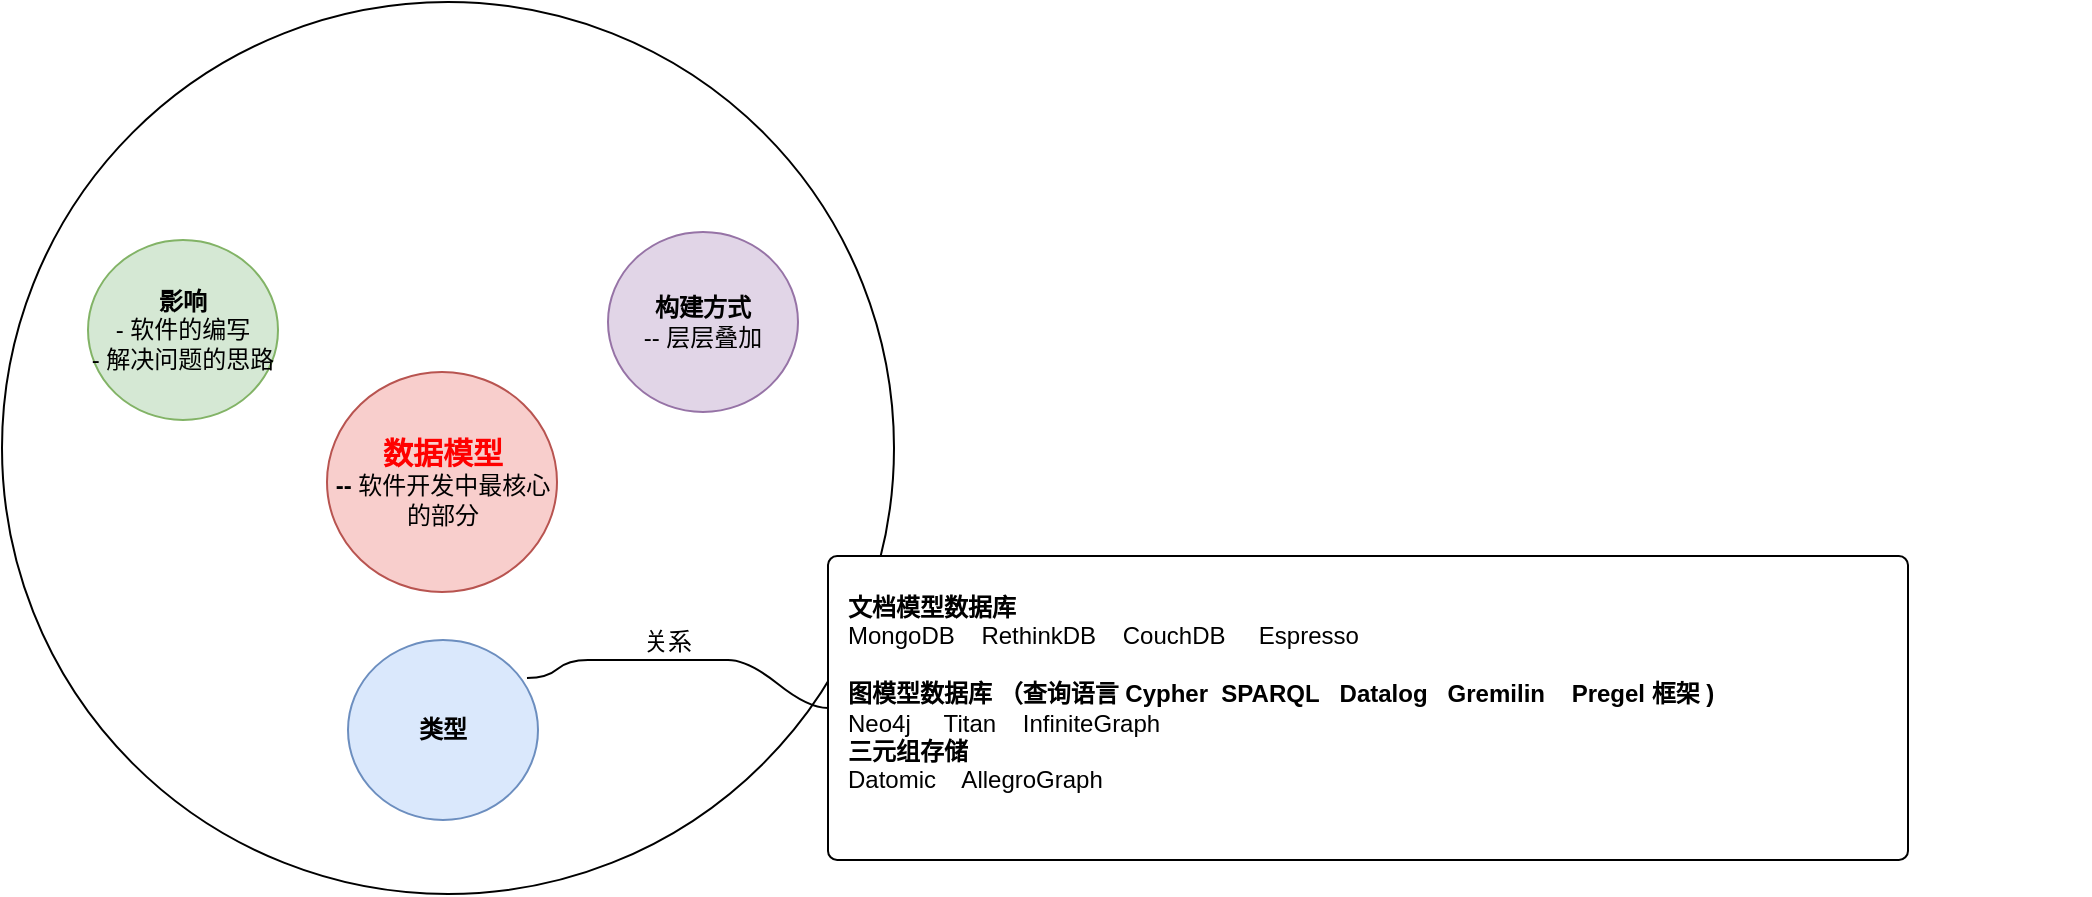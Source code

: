 <mxfile version="21.2.9" type="github">
  <diagram name="第 1 页" id="iSKRfELMIbNprbvEWI-O">
    <mxGraphModel dx="1434" dy="746" grid="1" gridSize="10" guides="1" tooltips="1" connect="1" arrows="1" fold="1" page="1" pageScale="1" pageWidth="827" pageHeight="1169" math="0" shadow="0">
      <root>
        <mxCell id="0" />
        <mxCell id="1" parent="0" />
        <mxCell id="b9CT1DhW1DkTG6f0vIK0-32" value="" style="ellipse;whiteSpace=wrap;html=1;aspect=fixed;" vertex="1" parent="1">
          <mxGeometry x="177" y="51" width="446" height="446" as="geometry" />
        </mxCell>
        <mxCell id="b9CT1DhW1DkTG6f0vIK0-7" value="&lt;div style=&quot;&quot;&gt;&lt;b&gt;&lt;font style=&quot;font-size: 15px;&quot; color=&quot;#ff0000&quot;&gt;数据模型&lt;/font&gt;&lt;br&gt;-- &lt;/b&gt;软件开发中最核心的部分&lt;b&gt;&lt;br&gt;&lt;/b&gt;&lt;/div&gt;" style="ellipse;whiteSpace=wrap;html=1;fillColor=#f8cecc;strokeColor=#b85450;" vertex="1" parent="1">
          <mxGeometry x="339.5" y="236" width="115" height="110" as="geometry" />
        </mxCell>
        <mxCell id="b9CT1DhW1DkTG6f0vIK0-13" value="&lt;div&gt;&lt;b&gt;影响&lt;/b&gt;&lt;/div&gt;&lt;div&gt;- 软件的编写&lt;/div&gt;&lt;div&gt;- 解决问题的思路&lt;br&gt;&lt;/div&gt;" style="ellipse;whiteSpace=wrap;html=1;fillColor=#d5e8d4;strokeColor=#82b366;" vertex="1" parent="1">
          <mxGeometry x="220" y="170" width="95" height="90" as="geometry" />
        </mxCell>
        <mxCell id="b9CT1DhW1DkTG6f0vIK0-26" value="&lt;div&gt;&lt;b&gt;类型&lt;/b&gt;&lt;/div&gt;" style="ellipse;whiteSpace=wrap;html=1;fillColor=#dae8fc;strokeColor=#6c8ebf;treeFolding=1;" vertex="1" collapsed="1" parent="1">
          <mxGeometry x="350" y="370" width="95" height="90" as="geometry" />
        </mxCell>
        <mxCell id="b9CT1DhW1DkTG6f0vIK0-27" value="&lt;div&gt;&lt;b&gt;文档模型数据库&lt;/b&gt;&lt;/div&gt;&lt;div&gt;MongoDB&amp;nbsp;&amp;nbsp;&amp;nbsp; RethinkDB&amp;nbsp;&amp;nbsp;&amp;nbsp; CouchDB&amp;nbsp;&amp;nbsp;&amp;nbsp;&amp;nbsp; Espresso&lt;/div&gt;&lt;div&gt;&lt;br&gt;&lt;/div&gt;&lt;div&gt;&lt;b&gt;图模型数据库 （查询语言 Cypher&amp;nbsp; SPARQL&amp;nbsp;&amp;nbsp; Datalog&amp;nbsp;&amp;nbsp; Gremilin &amp;nbsp;&amp;nbsp; Pregel 框架 )&lt;br&gt;&lt;/b&gt;&lt;/div&gt;&lt;div&gt;Neo4j&amp;nbsp;&amp;nbsp;&amp;nbsp;&amp;nbsp; Titan &amp;nbsp;&amp;nbsp; InfiniteGraph&lt;b&gt;&lt;br&gt;&lt;/b&gt;&lt;/div&gt;&lt;div&gt;&lt;b&gt;三元组存储&lt;/b&gt;&lt;/div&gt;&lt;div&gt;Datomic&amp;nbsp;&amp;nbsp;&amp;nbsp; AllegroGraph&lt;b&gt;&lt;br&gt;&lt;/b&gt;&lt;/div&gt;&lt;div&gt;&lt;br&gt;&lt;/div&gt;" style="rounded=1;whiteSpace=wrap;html=1;align=left;arcSize=3;spacingLeft=8;" vertex="1" parent="1">
          <mxGeometry x="590" y="328" width="540" height="152" as="geometry" />
        </mxCell>
        <mxCell id="b9CT1DhW1DkTG6f0vIK0-28" value="&amp;nbsp;&amp;nbsp; 关系" style="whiteSpace=wrap;html=1;shape=partialRectangle;top=0;left=0;bottom=1;right=0;points=[[0,1],[1,1]];fillColor=none;align=center;verticalAlign=bottom;routingCenterY=0.5;snapToPoint=1;recursiveResize=0;autosize=1;treeFolding=1;treeMoving=1;newEdgeStyle={&quot;edgeStyle&quot;:&quot;entityRelationEdgeStyle&quot;,&quot;startArrow&quot;:&quot;none&quot;,&quot;endArrow&quot;:&quot;none&quot;,&quot;segment&quot;:10,&quot;curved&quot;:1,&quot;sourcePerimeterSpacing&quot;:0,&quot;targetPerimeterSpacing&quot;:0};" vertex="1" parent="1">
          <mxGeometry x="470" y="370" width="70" height="10" as="geometry" />
        </mxCell>
        <mxCell id="b9CT1DhW1DkTG6f0vIK0-29" value="" style="edgeStyle=entityRelationEdgeStyle;startArrow=none;endArrow=none;segment=10;curved=1;sourcePerimeterSpacing=0;targetPerimeterSpacing=0;rounded=0;exitX=0.942;exitY=0.211;exitDx=0;exitDy=0;exitPerimeter=0;" edge="1" target="b9CT1DhW1DkTG6f0vIK0-28" parent="1" source="b9CT1DhW1DkTG6f0vIK0-26">
          <mxGeometry relative="1" as="geometry">
            <mxPoint x="450" y="310" as="sourcePoint" />
          </mxGeometry>
        </mxCell>
        <mxCell id="b9CT1DhW1DkTG6f0vIK0-30" value="" style="edgeStyle=entityRelationEdgeStyle;startArrow=none;endArrow=none;segment=10;curved=1;sourcePerimeterSpacing=0;targetPerimeterSpacing=0;rounded=0;" edge="1" parent="1" source="b9CT1DhW1DkTG6f0vIK0-28" target="b9CT1DhW1DkTG6f0vIK0-27">
          <mxGeometry relative="1" as="geometry">
            <mxPoint x="460" y="320" as="sourcePoint" />
            <mxPoint x="495" y="300" as="targetPoint" />
          </mxGeometry>
        </mxCell>
        <mxCell id="b9CT1DhW1DkTG6f0vIK0-33" value="" style="group" vertex="1" connectable="0" parent="1">
          <mxGeometry x="480" y="106" width="741" height="240" as="geometry" />
        </mxCell>
        <mxCell id="b9CT1DhW1DkTG6f0vIK0-14" value="&lt;div&gt;&lt;b&gt;构建方式&lt;/b&gt;&lt;/div&gt;-- 层层叠加" style="ellipse;whiteSpace=wrap;html=1;fillColor=#e1d5e7;strokeColor=#9673a6;treeFolding=1;" vertex="1" collapsed="1" parent="b9CT1DhW1DkTG6f0vIK0-33">
          <mxGeometry y="60" width="95" height="90" as="geometry" />
        </mxCell>
        <mxCell id="b9CT1DhW1DkTG6f0vIK0-22" value="" style="edgeStyle=entityRelationEdgeStyle;startArrow=none;endArrow=none;segment=10;curved=1;sourcePerimeterSpacing=0;targetPerimeterSpacing=0;rounded=0;exitX=1;exitY=0.5;exitDx=0;exitDy=0;" edge="1" visible="0" target="b9CT1DhW1DkTG6f0vIK0-25" parent="b9CT1DhW1DkTG6f0vIK0-33" source="b9CT1DhW1DkTG6f0vIK0-14">
          <mxGeometry relative="1" as="geometry">
            <mxPoint x="-80" y="270" as="sourcePoint" />
            <mxPoint x="174" y="640" as="targetPoint" />
          </mxGeometry>
        </mxCell>
        <mxCell id="b9CT1DhW1DkTG6f0vIK0-25" value="&lt;div&gt;&lt;br&gt;&lt;/div&gt;&lt;div&gt;1）应用开发人员，观察世界，采用数据结构，以及操控数据结构的API来建模&lt;/div&gt;&lt;div&gt;&lt;br&gt;&lt;/div&gt;&lt;div&gt;2）数据库软件工程师以内存、磁盘或网络上字节来表示 JSON / XML / XML / 关系 / 图数据， &lt;br&gt;&lt;/div&gt;&lt;div&gt;&amp;nbsp;&amp;nbsp;&amp;nbsp;&amp;nbsp;&amp;nbsp; 用以存储数据结构。&lt;/div&gt;&lt;div&gt;&lt;br&gt;&lt;/div&gt;&lt;div&gt;3）硬件工程师可以使用电流、光脉冲、磁场等来表示字节方法&lt;/div&gt;&lt;div&gt;&lt;br&gt;&lt;/div&gt;&lt;div&gt;------------------------------------------------------------------------------------------------------------------------&lt;/div&gt;&lt;div&gt;&lt;div&gt;&lt;b&gt;一个复杂的应用程序可能会有更多的中间层次，比如基于API的API，不过基本思想仍然是一样&lt;/b&gt;&lt;/div&gt;&lt;div&gt;&lt;b&gt;的：每个层都通过提供一个明确的数据模型来隐藏更低层次中的复杂性。这些抽象允许不同的&lt;/b&gt;&lt;/div&gt;&lt;div&gt;&lt;b&gt;人群有效地协作&lt;/b&gt;&lt;/div&gt;&lt;div&gt;&lt;b&gt;&lt;br&gt;&lt;/b&gt;&lt;/div&gt;&lt;div&gt;&lt;b&gt;因为数据模型对上层软件的功能（能做什么，不能做什么）有着至深的影响，所以选择一个适&lt;/b&gt;&lt;/div&gt;&lt;div&gt;&lt;b&gt;合的数据模型是非常重要的&lt;/b&gt;&lt;/div&gt;&lt;div&gt;&lt;br&gt;&lt;br&gt;&lt;/div&gt;&lt;/div&gt;" style="rounded=1;whiteSpace=wrap;html=1;align=left;arcSize=3;spacingLeft=8;" vertex="1" visible="0" parent="b9CT1DhW1DkTG6f0vIK0-33">
          <mxGeometry x="201" width="540" height="240" as="geometry" />
        </mxCell>
      </root>
    </mxGraphModel>
  </diagram>
</mxfile>
